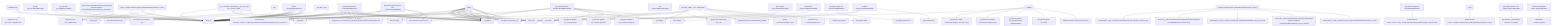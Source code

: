 graph TD
    app-mlperf-inference,d775cac873ee4231_(_cpp,_resnet50,_onnxruntime,_cpu,_test,_r5.0-dev_default,_offline_) --> detect,os
    get-sys-utils-cm,bc90993277e84b8e --> detect,os
    app-mlperf-inference,d775cac873ee4231_(_cpp,_resnet50,_onnxruntime,_cpu,_test,_r5.0-dev_default,_offline_) --> get,python
    get-mlperf-inference-src,4b57186581024797 --> detect,os
    get-mlperf-inference-src,4b57186581024797 --> get,python3
    get-mlperf-inference-src,4b57186581024797 --> get,git,repo,_branch.master,_repo.https://github.com/mlcommons/inference
    app-mlperf-inference,d775cac873ee4231_(_cpp,_resnet50,_onnxruntime,_cpu,_test,_r5.0-dev_default,_offline_) --> get,mlcommons,inference,src
    pull-git-repo,c23132ed65c4421d --> detect,os
    app-mlperf-inference,d775cac873ee4231_(_cpp,_resnet50,_onnxruntime,_cpu,_test,_r5.0-dev_default,_offline_) --> pull,git,repo
    get-mlperf-inference-src,4b57186581024797 --> detect,os
    get-mlperf-inference-src,4b57186581024797 --> get,python3
    get-mlperf-inference-src,4b57186581024797 --> get,git,repo,_branch.master,_repo.https://github.com/mlcommons/inference
    get-mlperf-inference-utils,e341e5f86d8342e5 --> get,mlperf,inference,src
    app-mlperf-inference,d775cac873ee4231_(_cpp,_resnet50,_onnxruntime,_cpu,_test,_r5.0-dev_default,_offline_) --> get,mlperf,inference,utils
    download-file,9cdc8dc41aae437e_(_wget,_url.http://dl.caffe.berkeleyvision.org/caffe_ilsvrc12.tar.gz_) --> detect,os
    get-generic-sys-util,bb0393afa8404a11_(_md5sha1sum_) --> detect,os
    get-generic-sys-util,bb0393afa8404a11_(_install,_md5sha1sum_) --> detect,os
    get-generic-sys-util,bb0393afa8404a11_(_md5sha1sum_) --> get,generic-sys-util,_install,_md5sha1sum
    download-file,9cdc8dc41aae437e_(_wget,_url.http://dl.caffe.berkeleyvision.org/caffe_ilsvrc12.tar.gz_) --> get,generic-sys-util,_md5sha1sum
    download-and-extract,c67e81a4ce2649f5_(_extract,_wget,_url.http://dl.caffe.berkeleyvision.org/caffe_ilsvrc12.tar.gz_) --> download,file,_wget,_url.http://dl.caffe.berkeleyvision.org/caffe_ilsvrc12.tar.gz
    extract-file,3f0b76219d004817_(_path./Users/runner/MLC/repos/local/cache/download-file_08bd875c/caffe_ilsvrc12.tar.gz_) --> detect,os
    extract-file,3f0b76219d004817_(_path./Users/runner/MLC/repos/local/cache/download-file_08bd875c/caffe_ilsvrc12.tar.gz_) --> get,generic-sys-util,_md5sha1sum
    download-and-extract,c67e81a4ce2649f5_(_extract,_wget,_url.http://dl.caffe.berkeleyvision.org/caffe_ilsvrc12.tar.gz_) --> extract,file,_path./Users/runner/MLC/repos/local/cache/download-file_08bd875c/caffe_ilsvrc12.tar.gz
    get-dataset-imagenet-aux,bb2c6dd8c8c64217 --> download-and-extract,_extract,_wget,_url.http://dl.caffe.berkeleyvision.org/caffe_ilsvrc12.tar.gz
    app-mlperf-inference,d775cac873ee4231_(_cpp,_resnet50,_onnxruntime,_cpu,_test,_r5.0-dev_default,_offline_) --> get,dataset-aux,imagenet-aux
    app-mlperf-inference-mlcommons-cpp,bf62405e6c7a44bf_(_resnet50,_offline,_cpu,_onnxruntime_) --> detect,os
    detect-cpu,586c8a43320142f7 --> detect,os
    app-mlperf-inference-mlcommons-cpp,bf62405e6c7a44bf_(_resnet50,_offline,_cpu,_onnxruntime_) --> detect,cpu
    get-sys-utils-cm,bc90993277e84b8e --> detect,os
    get-mlperf-inference-loadgen,64c3d98d0ba04950 --> detect,os
    get-mlperf-inference-loadgen,64c3d98d0ba04950 --> get,python3
    get-mlperf-inference-src,4b57186581024797 --> detect,os
    get-mlperf-inference-src,4b57186581024797 --> get,python3
    get-mlperf-inference-src,4b57186581024797 --> get,git,repo,_branch.master,_repo.https://github.com/mlcommons/inference
    get-mlperf-inference-loadgen,64c3d98d0ba04950 --> get,mlcommons,inference,src
    get-mlperf-inference-loadgen,64c3d98d0ba04950 --> get,compiler
    detect-cpu,586c8a43320142f7 --> detect,os
    get-cmake,52bf974d791b4fc8 --> detect,cpu
    get-mlperf-inference-loadgen,64c3d98d0ba04950 --> get,cmake
    get-generic-python-lib,94b62a682bc44791_(_package.wheel_) --> detect,os
    detect-cpu,586c8a43320142f7 --> detect,os
    get-generic-python-lib,94b62a682bc44791_(_package.wheel_) --> detect,cpu
    get-generic-python-lib,94b62a682bc44791_(_package.wheel_) --> get,python3
    get-generic-python-lib,94b62a682bc44791_(_pip_) --> get,python3
    get-generic-python-lib,94b62a682bc44791_(_package.wheel_) --> get,generic-python-lib,_pip
    get-mlperf-inference-loadgen,64c3d98d0ba04950 --> get,generic-python-lib,_package.wheel
    get-generic-python-lib,94b62a682bc44791_(_pip_) --> get,python3
    get-mlperf-inference-loadgen,64c3d98d0ba04950 --> get,generic-python-lib,_pip
    get-generic-python-lib,94b62a682bc44791_(_package.pybind11_) --> detect,os
    detect-cpu,586c8a43320142f7 --> detect,os
    get-generic-python-lib,94b62a682bc44791_(_package.pybind11_) --> detect,cpu
    get-generic-python-lib,94b62a682bc44791_(_package.pybind11_) --> get,python3
    get-generic-python-lib,94b62a682bc44791_(_pip_) --> get,python3
    get-generic-python-lib,94b62a682bc44791_(_package.pybind11_) --> get,generic-python-lib,_pip
    get-mlperf-inference-loadgen,64c3d98d0ba04950 --> get,generic-python-lib,_package.pybind11
    get-generic-python-lib,94b62a682bc44791_(_package.setuptools_) --> detect,os
    detect-cpu,586c8a43320142f7 --> detect,os
    get-generic-python-lib,94b62a682bc44791_(_package.setuptools_) --> detect,cpu
    get-generic-python-lib,94b62a682bc44791_(_package.setuptools_) --> get,python3
    get-generic-python-lib,94b62a682bc44791_(_pip_) --> get,python3
    get-generic-python-lib,94b62a682bc44791_(_package.setuptools_) --> get,generic-python-lib,_pip
    get-mlperf-inference-loadgen,64c3d98d0ba04950 --> get,generic-python-lib,_package.setuptools
    app-mlperf-inference-mlcommons-cpp,bf62405e6c7a44bf_(_resnet50,_offline,_cpu,_onnxruntime_) --> get,loadgen
    get-mlperf-inference-src,4b57186581024797 --> detect,os
    get-mlperf-inference-src,4b57186581024797 --> get,python3
    get-mlperf-inference-src,4b57186581024797 --> get,git,repo,_branch.master,_repo.https://github.com/mlcommons/inference
    app-mlperf-inference-mlcommons-cpp,bf62405e6c7a44bf_(_resnet50,_offline,_cpu,_onnxruntime_) --> get,mlcommons,inference,src
    get-onnxruntime-prebuilt,be02c84ff57c4244_(_cpu_) --> detect,os
    app-mlperf-inference-mlcommons-cpp,bf62405e6c7a44bf_(_resnet50,_offline,_cpu,_onnxruntime_) --> get,lib,onnxruntime,lang-cpp,_cpu
    get-preprocessed-dataset-imagenet,f259d490bbaf45f5_(_NCHW_) --> get,python3
    get-dataset-imagenet-val,7afd58d287fe4f11_(_size.500,_2012_) --> detect,os
    download-file,9cdc8dc41aae437e_(_cmutil,_url.http://cKnowledge.org/ai/data/ILSVRC2012_img_val_500.tar_) --> detect,os
    download-file,9cdc8dc41aae437e_(_cmutil,_url.http://cKnowledge.org/ai/data/ILSVRC2012_img_val_500.tar_) --> get,generic-sys-util,_md5sha1sum
    download-and-extract,c67e81a4ce2649f5_(_extract,_url.http://cKnowledge.org/ai/data/ILSVRC2012_img_val_500.tar_) --> download,file,_cmutil,_url.http://cKnowledge.org/ai/data/ILSVRC2012_img_val_500.tar
    extract-file,3f0b76219d004817_(_path./Users/runner/MLC/repos/local/cache/get-dataset-imagenet-val_9a7bc1a8/ILSVRC2012_img_val_500.tar_) --> detect,os
    extract-file,3f0b76219d004817_(_path./Users/runner/MLC/repos/local/cache/get-dataset-imagenet-val_9a7bc1a8/ILSVRC2012_img_val_500.tar_) --> get,generic-sys-util,_md5sha1sum
    download-and-extract,c67e81a4ce2649f5_(_extract,_url.http://cKnowledge.org/ai/data/ILSVRC2012_img_val_500.tar_) --> extract,file,_path./Users/runner/MLC/repos/local/cache/get-dataset-imagenet-val_9a7bc1a8/ILSVRC2012_img_val_500.tar
    get-dataset-imagenet-val,7afd58d287fe4f11_(_size.500,_2012_) --> download-and-extract,file,_extract,_url.http://cKnowledge.org/ai/data/ILSVRC2012_img_val_500.tar
    get-preprocessed-dataset-imagenet,f259d490bbaf45f5_(_NCHW_) --> get,dataset,image-classification,original,_size.500,_2012
    get-preprocessed-dataset-imagenet,f259d490bbaf45f5_(_NCHW_) --> get,dataset-aux,image-classification,imagenet-aux
    get-generic-python-lib,94b62a682bc44791_(_package.opencv-python-headless_) --> detect,os
    detect-cpu,586c8a43320142f7 --> detect,os
    get-generic-python-lib,94b62a682bc44791_(_package.opencv-python-headless_) --> detect,cpu
    get-generic-python-lib,94b62a682bc44791_(_package.opencv-python-headless_) --> get,python3
    get-generic-python-lib,94b62a682bc44791_(_pip_) --> get,python3
    get-generic-python-lib,94b62a682bc44791_(_package.opencv-python-headless_) --> get,generic-python-lib,_pip
    get-preprocessed-dataset-imagenet,f259d490bbaf45f5_(_NCHW_) --> get,generic-python-lib,_package.opencv-python-headless
    get-generic-python-lib,94b62a682bc44791_(_pillow_) --> detect,os
    detect-cpu,586c8a43320142f7 --> detect,os
    get-generic-python-lib,94b62a682bc44791_(_pillow_) --> detect,cpu
    get-generic-python-lib,94b62a682bc44791_(_pillow_) --> get,python3
    get-generic-python-lib,94b62a682bc44791_(_pip_) --> get,python3
    get-generic-python-lib,94b62a682bc44791_(_pillow_) --> get,generic-python-lib,_pip
    get-preprocessed-dataset-imagenet,f259d490bbaf45f5_(_NCHW_) --> get,generic-python-lib,_pillow
    get-mlperf-inference-src,4b57186581024797 --> detect,os
    get-mlperf-inference-src,4b57186581024797 --> get,python3
    get-mlperf-inference-src,4b57186581024797 --> get,git,repo,_branch.master,_repo.https://github.com/mlcommons/inference
    get-preprocessed-dataset-imagenet,f259d490bbaf45f5_(_NCHW_) --> mlperf,mlcommons,inference,source,src
    app-mlperf-inference-mlcommons-cpp,bf62405e6c7a44bf_(_resnet50,_offline,_cpu,_onnxruntime_) --> get,dataset,preprocessed,imagenet,_NCHW
    download-file,9cdc8dc41aae437e_(_cmutil,_url.https://zenodo.org/record/4735647/files/resnet50_v1.onnx_) --> detect,os
    download-file,9cdc8dc41aae437e_(_cmutil,_url.https://zenodo.org/record/4735647/files/resnet50_v1.onnx_) --> get,generic-sys-util,_md5sha1sum
    download-and-extract,c67e81a4ce2649f5_(_url.https://zenodo.org/record/4735647/files/resnet50_v1.onnx_) --> download,file,_cmutil,_url.https://zenodo.org/record/4735647/files/resnet50_v1.onnx
    get-ml-model-resnet50,56203e4e998b4bc0_(_onnx_) --> download-and-extract,_url.https://zenodo.org/record/4735647/files/resnet50_v1.onnx
    app-mlperf-inference-mlcommons-cpp,bf62405e6c7a44bf_(_resnet50,_offline,_cpu,_onnxruntime_) --> get,ml-model,raw,resnet50,_onnx
    generate-mlperf-inference-user-conf,3af4475745964b93 --> detect,os
    detect-cpu,586c8a43320142f7 --> detect,os
    generate-mlperf-inference-user-conf,3af4475745964b93 --> detect,cpu
    generate-mlperf-inference-user-conf,3af4475745964b93 --> get,python
    get-mlperf-inference-src,4b57186581024797 --> detect,os
    get-mlperf-inference-src,4b57186581024797 --> get,python3
    get-mlperf-inference-src,4b57186581024797 --> get,git,repo,_branch.master,_repo.https://github.com/mlcommons/inference
    generate-mlperf-inference-user-conf,3af4475745964b93 --> get,mlcommons,inference,src
    get-mlperf-inference-sut-configs,c2fbf72009e2445b --> get,cache,dir,_name.mlperf-inference-sut-configs
    generate-mlperf-inference-user-conf,3af4475745964b93 --> get,sut,configs
    app-mlperf-inference-mlcommons-cpp,bf62405e6c7a44bf_(_resnet50,_offline,_cpu,_onnxruntime_) --> generate,user-conf,mlperf,inference
    detect-cpu,586c8a43320142f7 --> detect,os
    compile-program,c05042ba005a4bfa --> detect,cpu
    compile-program,c05042ba005a4bfa --> get,compiler
    detect-cpu,586c8a43320142f7 --> detect,os
    get-compiler-flags,31be8b74a69742f8 --> detect,cpu
    compile-program,c05042ba005a4bfa --> get,compiler-flags
    app-mlperf-inference-mlcommons-cpp,bf62405e6c7a44bf_(_resnet50,_offline,_cpu,_onnxruntime_) --> compile,cpp-program
    detect-cpu,586c8a43320142f7 --> detect,os
    benchmark-program,19f369ef47084895 --> detect,cpu
    benchmark-program-mlperf,cfff0132a8aa4018 --> benchmark-program,program
    app-mlperf-inference-mlcommons-cpp,bf62405e6c7a44bf_(_resnet50,_offline,_cpu,_onnxruntime_) --> benchmark-mlperf